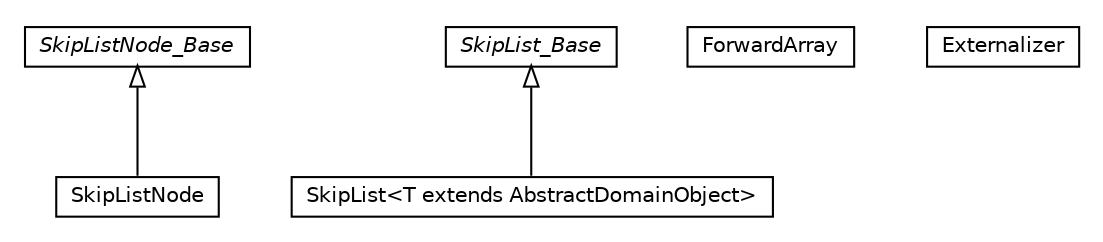 #!/usr/local/bin/dot
#
# Class diagram 
# Generated by UMLGraph version 5.1 (http://www.umlgraph.org/)
#

digraph G {
	edge [fontname="Helvetica",fontsize=10,labelfontname="Helvetica",labelfontsize=10];
	node [fontname="Helvetica",fontsize=10,shape=plaintext];
	nodesep=0.25;
	ranksep=0.5;
	// pt.ist.fenixframework.core.adt.skiplist.SkipListNode_Base
	c3153 [label=<<table title="pt.ist.fenixframework.core.adt.skiplist.SkipListNode_Base" border="0" cellborder="1" cellspacing="0" cellpadding="2" port="p" href="./SkipListNode_Base.html">
		<tr><td><table border="0" cellspacing="0" cellpadding="1">
<tr><td align="center" balign="center"><font face="Helvetica-Oblique"> SkipListNode_Base </font></td></tr>
		</table></td></tr>
		</table>>, fontname="Helvetica", fontcolor="black", fontsize=10.0];
	// pt.ist.fenixframework.core.adt.skiplist.SkipListNode
	c3154 [label=<<table title="pt.ist.fenixframework.core.adt.skiplist.SkipListNode" border="0" cellborder="1" cellspacing="0" cellpadding="2" port="p" href="./SkipListNode.html">
		<tr><td><table border="0" cellspacing="0" cellpadding="1">
<tr><td align="center" balign="center"> SkipListNode </td></tr>
		</table></td></tr>
		</table>>, fontname="Helvetica", fontcolor="black", fontsize=10.0];
	// pt.ist.fenixframework.core.adt.skiplist.SkipList_Base
	c3155 [label=<<table title="pt.ist.fenixframework.core.adt.skiplist.SkipList_Base" border="0" cellborder="1" cellspacing="0" cellpadding="2" port="p" href="./SkipList_Base.html">
		<tr><td><table border="0" cellspacing="0" cellpadding="1">
<tr><td align="center" balign="center"><font face="Helvetica-Oblique"> SkipList_Base </font></td></tr>
		</table></td></tr>
		</table>>, fontname="Helvetica", fontcolor="black", fontsize=10.0];
	// pt.ist.fenixframework.core.adt.skiplist.SkipList<T extends pt.ist.fenixframework.core.AbstractDomainObject>
	c3156 [label=<<table title="pt.ist.fenixframework.core.adt.skiplist.SkipList" border="0" cellborder="1" cellspacing="0" cellpadding="2" port="p" href="./SkipList.html">
		<tr><td><table border="0" cellspacing="0" cellpadding="1">
<tr><td align="center" balign="center"> SkipList&lt;T extends AbstractDomainObject&gt; </td></tr>
		</table></td></tr>
		</table>>, fontname="Helvetica", fontcolor="black", fontsize=10.0];
	// pt.ist.fenixframework.core.adt.skiplist.ForwardArray
	c3157 [label=<<table title="pt.ist.fenixframework.core.adt.skiplist.ForwardArray" border="0" cellborder="1" cellspacing="0" cellpadding="2" port="p" href="./ForwardArray.html">
		<tr><td><table border="0" cellspacing="0" cellpadding="1">
<tr><td align="center" balign="center"> ForwardArray </td></tr>
		</table></td></tr>
		</table>>, fontname="Helvetica", fontcolor="black", fontsize=10.0];
	// pt.ist.fenixframework.core.adt.skiplist.Externalizer
	c3158 [label=<<table title="pt.ist.fenixframework.core.adt.skiplist.Externalizer" border="0" cellborder="1" cellspacing="0" cellpadding="2" port="p" href="./Externalizer.html">
		<tr><td><table border="0" cellspacing="0" cellpadding="1">
<tr><td align="center" balign="center"> Externalizer </td></tr>
		</table></td></tr>
		</table>>, fontname="Helvetica", fontcolor="black", fontsize=10.0];
	//pt.ist.fenixframework.core.adt.skiplist.SkipListNode extends pt.ist.fenixframework.core.adt.skiplist.SkipListNode_Base
	c3153:p -> c3154:p [dir=back,arrowtail=empty];
	//pt.ist.fenixframework.core.adt.skiplist.SkipList<T extends pt.ist.fenixframework.core.AbstractDomainObject> extends pt.ist.fenixframework.core.adt.skiplist.SkipList_Base
	c3155:p -> c3156:p [dir=back,arrowtail=empty];
}

